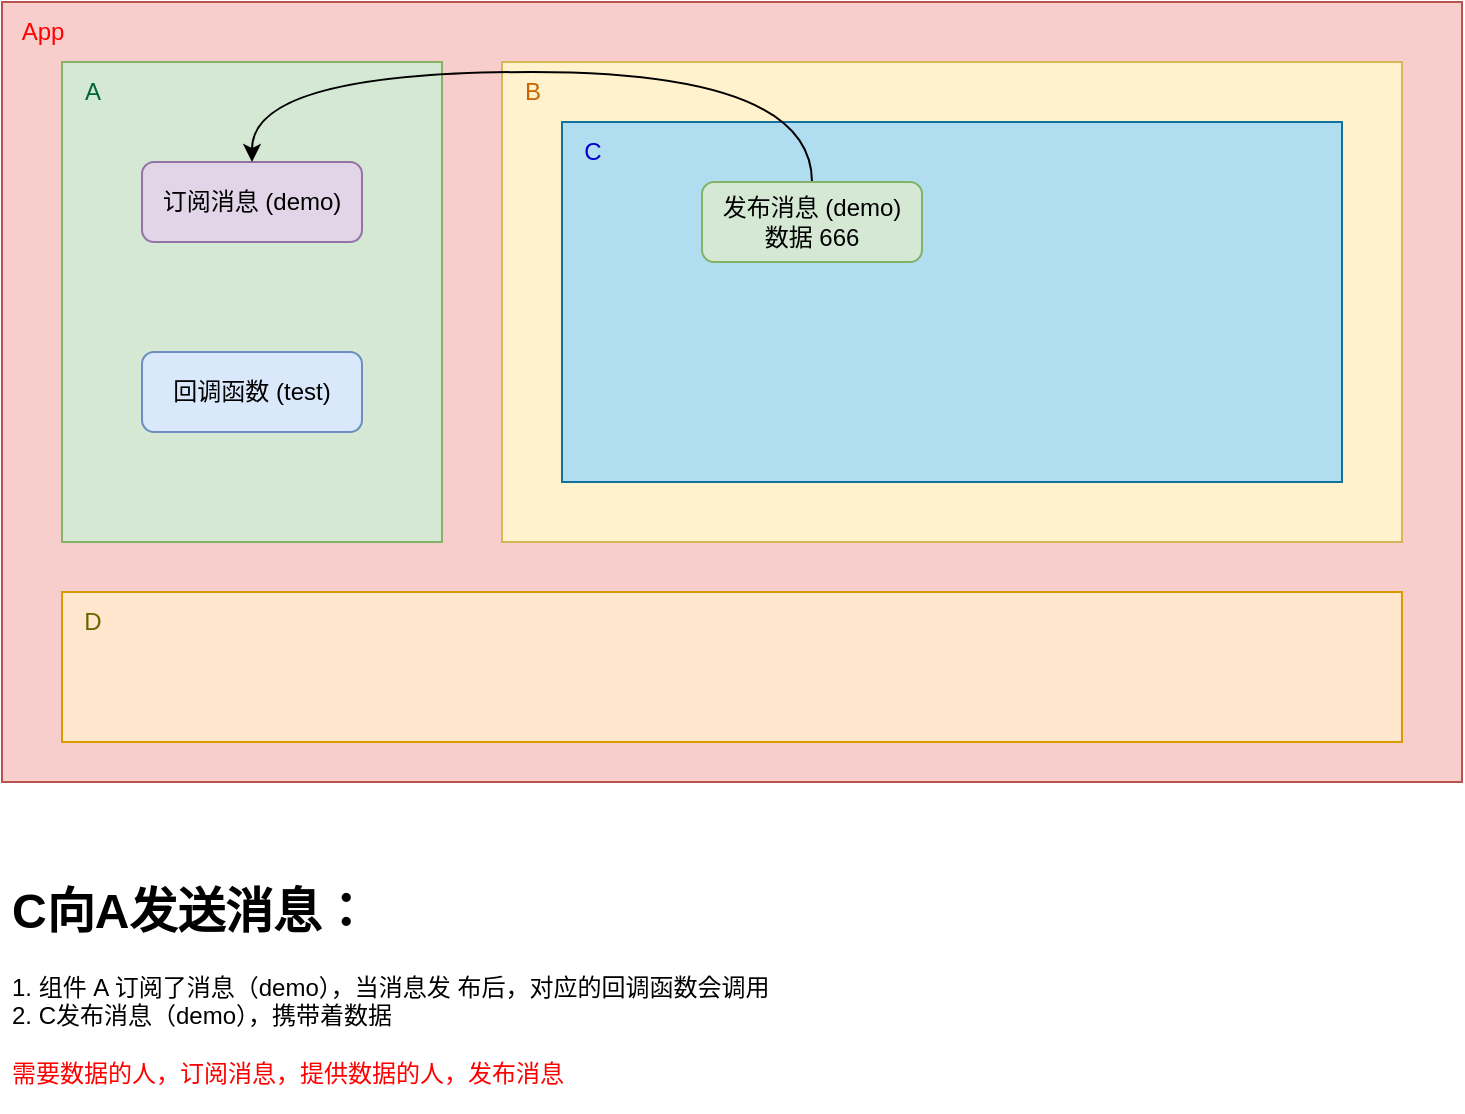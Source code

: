 <mxfile version="21.1.2" type="github">
  <diagram name="第 1 页" id="mTrW58lSfHqBjLXmk6Xd">
    <mxGraphModel dx="1377" dy="788" grid="1" gridSize="10" guides="1" tooltips="1" connect="1" arrows="1" fold="1" page="1" pageScale="1" pageWidth="827" pageHeight="1169" math="0" shadow="0">
      <root>
        <mxCell id="0" />
        <mxCell id="1" parent="0" />
        <mxCell id="EyGf9T1V6DTB0JgbJ6nc-2" value="" style="group;fillColor=#dae8fc;strokeColor=#6c8ebf;" vertex="1" connectable="0" parent="1">
          <mxGeometry x="130" y="195" width="730" height="390" as="geometry" />
        </mxCell>
        <mxCell id="EyGf9T1V6DTB0JgbJ6nc-3" value="" style="whiteSpace=wrap;html=1;fillColor=#f8cecc;strokeColor=#b85450;" vertex="1" parent="EyGf9T1V6DTB0JgbJ6nc-2">
          <mxGeometry width="730" height="390" as="geometry" />
        </mxCell>
        <mxCell id="EyGf9T1V6DTB0JgbJ6nc-4" value="&lt;font color=&quot;#ff0000&quot;&gt;App&lt;/font&gt;" style="text;html=1;align=center;verticalAlign=middle;resizable=0;points=[];autosize=1;strokeColor=none;fillColor=none;" vertex="1" parent="EyGf9T1V6DTB0JgbJ6nc-2">
          <mxGeometry width="40" height="30" as="geometry" />
        </mxCell>
        <mxCell id="EyGf9T1V6DTB0JgbJ6nc-5" value="" style="whiteSpace=wrap;html=1;fillColor=#d5e8d4;strokeColor=#82b366;" vertex="1" parent="EyGf9T1V6DTB0JgbJ6nc-2">
          <mxGeometry x="30" y="30" width="190" height="240" as="geometry" />
        </mxCell>
        <mxCell id="EyGf9T1V6DTB0JgbJ6nc-6" value="" style="whiteSpace=wrap;html=1;fillColor=#fff2cc;strokeColor=#d6b656;" vertex="1" parent="EyGf9T1V6DTB0JgbJ6nc-2">
          <mxGeometry x="250" y="30" width="450" height="240" as="geometry" />
        </mxCell>
        <mxCell id="EyGf9T1V6DTB0JgbJ6nc-7" value="&lt;font color=&quot;#006633&quot;&gt;A&lt;/font&gt;" style="text;html=1;align=center;verticalAlign=middle;resizable=0;points=[];autosize=1;strokeColor=none;fillColor=none;" vertex="1" parent="EyGf9T1V6DTB0JgbJ6nc-2">
          <mxGeometry x="30" y="30" width="30" height="30" as="geometry" />
        </mxCell>
        <mxCell id="EyGf9T1V6DTB0JgbJ6nc-8" value="&lt;font color=&quot;#cc6600&quot;&gt;B&lt;/font&gt;" style="text;html=1;align=center;verticalAlign=middle;resizable=0;points=[];autosize=1;strokeColor=none;fillColor=none;" vertex="1" parent="EyGf9T1V6DTB0JgbJ6nc-2">
          <mxGeometry x="250" y="30" width="30" height="30" as="geometry" />
        </mxCell>
        <mxCell id="EyGf9T1V6DTB0JgbJ6nc-9" value="" style="whiteSpace=wrap;html=1;fillColor=#ffe6cc;strokeColor=#d79b00;" vertex="1" parent="EyGf9T1V6DTB0JgbJ6nc-2">
          <mxGeometry x="30" y="295" width="670" height="75" as="geometry" />
        </mxCell>
        <mxCell id="EyGf9T1V6DTB0JgbJ6nc-10" value="&lt;font color=&quot;#666600&quot;&gt;D&lt;/font&gt;" style="text;html=1;align=center;verticalAlign=middle;resizable=0;points=[];autosize=1;strokeColor=none;fillColor=none;" vertex="1" parent="EyGf9T1V6DTB0JgbJ6nc-2">
          <mxGeometry x="30" y="295" width="30" height="30" as="geometry" />
        </mxCell>
        <mxCell id="EyGf9T1V6DTB0JgbJ6nc-11" value="" style="whiteSpace=wrap;html=1;fillColor=#b1ddf0;strokeColor=#10739e;" vertex="1" parent="EyGf9T1V6DTB0JgbJ6nc-2">
          <mxGeometry x="280" y="60" width="390" height="180" as="geometry" />
        </mxCell>
        <mxCell id="EyGf9T1V6DTB0JgbJ6nc-12" value="&lt;font color=&quot;#0000cc&quot;&gt;C&lt;/font&gt;" style="text;html=1;align=center;verticalAlign=middle;resizable=0;points=[];autosize=1;strokeColor=none;fillColor=none;" vertex="1" parent="EyGf9T1V6DTB0JgbJ6nc-2">
          <mxGeometry x="280" y="60" width="30" height="30" as="geometry" />
        </mxCell>
        <mxCell id="EyGf9T1V6DTB0JgbJ6nc-32" value="订阅消息 (demo)" style="rounded=1;whiteSpace=wrap;html=1;fillColor=#e1d5e7;strokeColor=#9673a6;" vertex="1" parent="EyGf9T1V6DTB0JgbJ6nc-2">
          <mxGeometry x="70" y="80" width="110" height="40" as="geometry" />
        </mxCell>
        <mxCell id="EyGf9T1V6DTB0JgbJ6nc-33" value="回调函数 (test)" style="rounded=1;whiteSpace=wrap;html=1;fillColor=#dae8fc;strokeColor=#6c8ebf;" vertex="1" parent="EyGf9T1V6DTB0JgbJ6nc-2">
          <mxGeometry x="70" y="175" width="110" height="40" as="geometry" />
        </mxCell>
        <mxCell id="EyGf9T1V6DTB0JgbJ6nc-38" style="edgeStyle=orthogonalEdgeStyle;rounded=0;orthogonalLoop=1;jettySize=auto;html=1;exitX=0.5;exitY=0;exitDx=0;exitDy=0;curved=1;" edge="1" parent="EyGf9T1V6DTB0JgbJ6nc-2" source="EyGf9T1V6DTB0JgbJ6nc-37" target="EyGf9T1V6DTB0JgbJ6nc-32">
          <mxGeometry relative="1" as="geometry">
            <Array as="points">
              <mxPoint x="405" y="35" />
              <mxPoint x="125" y="35" />
            </Array>
          </mxGeometry>
        </mxCell>
        <mxCell id="EyGf9T1V6DTB0JgbJ6nc-37" value="发布消息 (demo)&lt;br&gt;数据 666" style="rounded=1;whiteSpace=wrap;html=1;fillColor=#d5e8d4;strokeColor=#82b366;" vertex="1" parent="EyGf9T1V6DTB0JgbJ6nc-2">
          <mxGeometry x="350" y="90" width="110" height="40" as="geometry" />
        </mxCell>
        <mxCell id="EyGf9T1V6DTB0JgbJ6nc-34" value="&lt;h1&gt;C向A发送消息：&lt;/h1&gt;&lt;div&gt;1. 组件 A 订阅了消息（demo），当消息发 布后，对应的回调函数会调用&lt;/div&gt;&lt;div&gt;2. C发布消息（demo），携带着数据&lt;/div&gt;&lt;div&gt;&lt;br&gt;&lt;/div&gt;&lt;div&gt;&lt;font color=&quot;#ff0000&quot;&gt;需要数据的人，订阅消息，提供数据的人，发布消息&lt;/font&gt;&lt;/div&gt;" style="text;html=1;strokeColor=none;fillColor=none;spacing=5;spacingTop=-20;whiteSpace=wrap;overflow=hidden;rounded=0;" vertex="1" parent="1">
          <mxGeometry x="130" y="630" width="720" height="120" as="geometry" />
        </mxCell>
      </root>
    </mxGraphModel>
  </diagram>
</mxfile>
